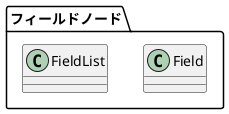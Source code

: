 @startuml
skinparam direction top to bottom

package "フィールドノード" as PField {
  class Field
  class FieldList
}
' PField --> NodePkg // 依存関係ファイルで定義

@enduml 